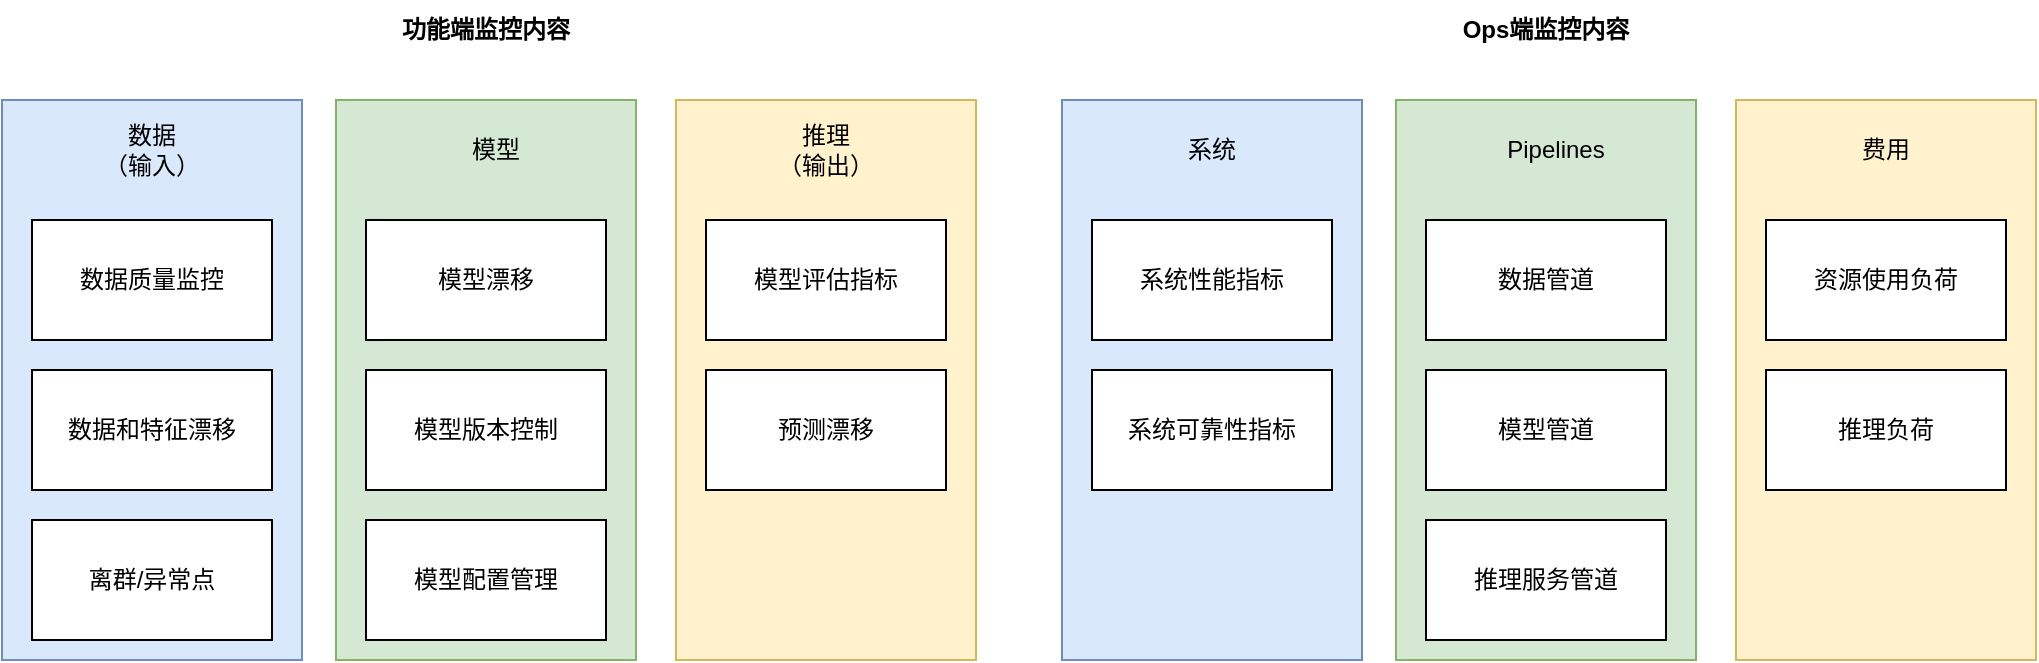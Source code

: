 <mxfile version="20.0.4" type="github">
  <diagram id="BriXNzDgMRgCcRbp_T2i" name="Page-1">
    <mxGraphModel dx="786" dy="636" grid="1" gridSize="10" guides="1" tooltips="1" connect="1" arrows="1" fold="1" page="1" pageScale="1" pageWidth="827" pageHeight="1169" math="0" shadow="0">
      <root>
        <mxCell id="0" />
        <mxCell id="1" parent="0" />
        <mxCell id="aENCm9jz6AaROBcUNXrO-1" value="" style="rounded=0;whiteSpace=wrap;html=1;fillColor=#dae8fc;strokeColor=#6c8ebf;" vertex="1" parent="1">
          <mxGeometry x="100" y="140" width="150" height="280" as="geometry" />
        </mxCell>
        <mxCell id="aENCm9jz6AaROBcUNXrO-2" value="数据质量监控" style="rounded=0;whiteSpace=wrap;html=1;" vertex="1" parent="1">
          <mxGeometry x="115" y="200" width="120" height="60" as="geometry" />
        </mxCell>
        <mxCell id="aENCm9jz6AaROBcUNXrO-3" value="数据和特征漂移" style="rounded=0;whiteSpace=wrap;html=1;" vertex="1" parent="1">
          <mxGeometry x="115" y="275" width="120" height="60" as="geometry" />
        </mxCell>
        <mxCell id="aENCm9jz6AaROBcUNXrO-4" value="离群/异常点" style="rounded=0;whiteSpace=wrap;html=1;" vertex="1" parent="1">
          <mxGeometry x="115" y="350" width="120" height="60" as="geometry" />
        </mxCell>
        <mxCell id="aENCm9jz6AaROBcUNXrO-5" value="" style="rounded=0;whiteSpace=wrap;html=1;fillColor=#d5e8d4;strokeColor=#82b366;" vertex="1" parent="1">
          <mxGeometry x="267" y="140" width="150" height="280" as="geometry" />
        </mxCell>
        <mxCell id="aENCm9jz6AaROBcUNXrO-6" value="模型漂移" style="rounded=0;whiteSpace=wrap;html=1;" vertex="1" parent="1">
          <mxGeometry x="282" y="200" width="120" height="60" as="geometry" />
        </mxCell>
        <mxCell id="aENCm9jz6AaROBcUNXrO-7" value="模型版本控制" style="rounded=0;whiteSpace=wrap;html=1;" vertex="1" parent="1">
          <mxGeometry x="282" y="275" width="120" height="60" as="geometry" />
        </mxCell>
        <mxCell id="aENCm9jz6AaROBcUNXrO-8" value="模型配置管理" style="rounded=0;whiteSpace=wrap;html=1;" vertex="1" parent="1">
          <mxGeometry x="282" y="350" width="120" height="60" as="geometry" />
        </mxCell>
        <mxCell id="aENCm9jz6AaROBcUNXrO-9" value="" style="rounded=0;whiteSpace=wrap;html=1;fillColor=#fff2cc;strokeColor=#d6b656;" vertex="1" parent="1">
          <mxGeometry x="437" y="140" width="150" height="280" as="geometry" />
        </mxCell>
        <mxCell id="aENCm9jz6AaROBcUNXrO-10" value="模型评估指标" style="rounded=0;whiteSpace=wrap;html=1;" vertex="1" parent="1">
          <mxGeometry x="452" y="200" width="120" height="60" as="geometry" />
        </mxCell>
        <mxCell id="aENCm9jz6AaROBcUNXrO-11" value="预测漂移" style="rounded=0;whiteSpace=wrap;html=1;" vertex="1" parent="1">
          <mxGeometry x="452" y="275" width="120" height="60" as="geometry" />
        </mxCell>
        <mxCell id="aENCm9jz6AaROBcUNXrO-13" value="数据&lt;br&gt;（输入）" style="text;html=1;strokeColor=none;fillColor=none;align=center;verticalAlign=middle;whiteSpace=wrap;rounded=0;" vertex="1" parent="1">
          <mxGeometry x="145" y="150" width="60" height="30" as="geometry" />
        </mxCell>
        <mxCell id="aENCm9jz6AaROBcUNXrO-14" value="模型" style="text;html=1;strokeColor=none;fillColor=none;align=center;verticalAlign=middle;whiteSpace=wrap;rounded=0;" vertex="1" parent="1">
          <mxGeometry x="317" y="150" width="60" height="30" as="geometry" />
        </mxCell>
        <mxCell id="aENCm9jz6AaROBcUNXrO-15" value="推理&lt;br&gt;（输出）" style="text;html=1;strokeColor=none;fillColor=none;align=center;verticalAlign=middle;whiteSpace=wrap;rounded=0;" vertex="1" parent="1">
          <mxGeometry x="482" y="150" width="60" height="30" as="geometry" />
        </mxCell>
        <mxCell id="aENCm9jz6AaROBcUNXrO-16" value="&lt;b&gt;功能端监控内容&lt;/b&gt;" style="text;html=1;strokeColor=none;fillColor=none;align=center;verticalAlign=middle;whiteSpace=wrap;rounded=0;" vertex="1" parent="1">
          <mxGeometry x="257" y="90" width="170" height="30" as="geometry" />
        </mxCell>
        <mxCell id="aENCm9jz6AaROBcUNXrO-17" value="" style="rounded=0;whiteSpace=wrap;html=1;fillColor=#dae8fc;strokeColor=#6c8ebf;" vertex="1" parent="1">
          <mxGeometry x="630" y="140" width="150" height="280" as="geometry" />
        </mxCell>
        <mxCell id="aENCm9jz6AaROBcUNXrO-18" value="系统性能指标" style="rounded=0;whiteSpace=wrap;html=1;" vertex="1" parent="1">
          <mxGeometry x="645" y="200" width="120" height="60" as="geometry" />
        </mxCell>
        <mxCell id="aENCm9jz6AaROBcUNXrO-19" value="系统可靠性指标" style="rounded=0;whiteSpace=wrap;html=1;" vertex="1" parent="1">
          <mxGeometry x="645" y="275" width="120" height="60" as="geometry" />
        </mxCell>
        <mxCell id="aENCm9jz6AaROBcUNXrO-21" value="" style="rounded=0;whiteSpace=wrap;html=1;fillColor=#d5e8d4;strokeColor=#82b366;" vertex="1" parent="1">
          <mxGeometry x="797" y="140" width="150" height="280" as="geometry" />
        </mxCell>
        <mxCell id="aENCm9jz6AaROBcUNXrO-22" value="数据管道" style="rounded=0;whiteSpace=wrap;html=1;" vertex="1" parent="1">
          <mxGeometry x="812" y="200" width="120" height="60" as="geometry" />
        </mxCell>
        <mxCell id="aENCm9jz6AaROBcUNXrO-23" value="模型管道" style="rounded=0;whiteSpace=wrap;html=1;" vertex="1" parent="1">
          <mxGeometry x="812" y="275" width="120" height="60" as="geometry" />
        </mxCell>
        <mxCell id="aENCm9jz6AaROBcUNXrO-24" value="推理服务管道" style="rounded=0;whiteSpace=wrap;html=1;" vertex="1" parent="1">
          <mxGeometry x="812" y="350" width="120" height="60" as="geometry" />
        </mxCell>
        <mxCell id="aENCm9jz6AaROBcUNXrO-25" value="" style="rounded=0;whiteSpace=wrap;html=1;fillColor=#fff2cc;strokeColor=#d6b656;" vertex="1" parent="1">
          <mxGeometry x="967" y="140" width="150" height="280" as="geometry" />
        </mxCell>
        <mxCell id="aENCm9jz6AaROBcUNXrO-26" value="资源使用负荷" style="rounded=0;whiteSpace=wrap;html=1;" vertex="1" parent="1">
          <mxGeometry x="982" y="200" width="120" height="60" as="geometry" />
        </mxCell>
        <mxCell id="aENCm9jz6AaROBcUNXrO-27" value="推理负荷" style="rounded=0;whiteSpace=wrap;html=1;" vertex="1" parent="1">
          <mxGeometry x="982" y="275" width="120" height="60" as="geometry" />
        </mxCell>
        <mxCell id="aENCm9jz6AaROBcUNXrO-28" value="系统" style="text;html=1;strokeColor=none;fillColor=none;align=center;verticalAlign=middle;whiteSpace=wrap;rounded=0;" vertex="1" parent="1">
          <mxGeometry x="675" y="150" width="60" height="30" as="geometry" />
        </mxCell>
        <mxCell id="aENCm9jz6AaROBcUNXrO-29" value="Pipelines" style="text;html=1;strokeColor=none;fillColor=none;align=center;verticalAlign=middle;whiteSpace=wrap;rounded=0;" vertex="1" parent="1">
          <mxGeometry x="847" y="150" width="60" height="30" as="geometry" />
        </mxCell>
        <mxCell id="aENCm9jz6AaROBcUNXrO-30" value="费用" style="text;html=1;strokeColor=none;fillColor=none;align=center;verticalAlign=middle;whiteSpace=wrap;rounded=0;" vertex="1" parent="1">
          <mxGeometry x="1012" y="150" width="60" height="30" as="geometry" />
        </mxCell>
        <mxCell id="aENCm9jz6AaROBcUNXrO-31" value="&lt;b&gt;Ops端监控内容&lt;/b&gt;" style="text;html=1;strokeColor=none;fillColor=none;align=center;verticalAlign=middle;whiteSpace=wrap;rounded=0;" vertex="1" parent="1">
          <mxGeometry x="787" y="90" width="170" height="30" as="geometry" />
        </mxCell>
      </root>
    </mxGraphModel>
  </diagram>
</mxfile>
